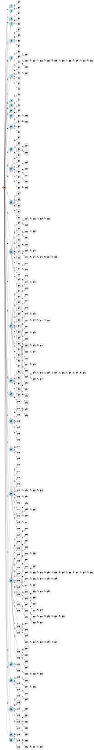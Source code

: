 digraph APTAALF {
__start0 [style = invis, shape = none, label = "", width = 0, height = 0];

rankdir=LR;
size="8,5";

s0 [style="filled", color="black", fillcolor="#ff817b" shape="circle", label="q0"];
s1 [style="rounded,filled", color="black", fillcolor="powderblue" shape="doublecircle", label="q1"];
s2 [style="filled", color="black", fillcolor="powderblue" shape="circle", label="q2"];
s3 [style="rounded,filled", color="black", fillcolor="powderblue" shape="doublecircle", label="q3"];
s4 [style="rounded,filled", color="black", fillcolor="powderblue" shape="doublecircle", label="q4"];
s5 [style="rounded,filled", color="black", fillcolor="powderblue" shape="doublecircle", label="q5"];
s6 [style="rounded,filled", color="black", fillcolor="powderblue" shape="doublecircle", label="q6"];
s7 [style="rounded,filled", color="black", fillcolor="powderblue" shape="doublecircle", label="q7"];
s8 [style="filled", color="black", fillcolor="powderblue" shape="circle", label="q8"];
s9 [style="rounded,filled", color="black", fillcolor="powderblue" shape="doublecircle", label="q9"];
s10 [style="filled", color="black", fillcolor="powderblue" shape="circle", label="q10"];
s11 [style="filled", color="black", fillcolor="powderblue" shape="circle", label="q11"];
s12 [style="filled", color="black", fillcolor="powderblue" shape="circle", label="q12"];
s13 [style="filled", color="black", fillcolor="powderblue" shape="circle", label="q13"];
s14 [style="rounded,filled", color="black", fillcolor="powderblue" shape="doublecircle", label="q14"];
s15 [style="rounded,filled", color="black", fillcolor="powderblue" shape="doublecircle", label="q15"];
s16 [style="rounded,filled", color="black", fillcolor="powderblue" shape="doublecircle", label="q16"];
s17 [style="rounded,filled", color="black", fillcolor="powderblue" shape="doublecircle", label="q17"];
s18 [style="rounded,filled", color="black", fillcolor="powderblue" shape="doublecircle", label="q18"];
s19 [style="rounded,filled", color="black", fillcolor="powderblue" shape="doublecircle", label="q19"];
s20 [style="rounded,filled", color="black", fillcolor="powderblue" shape="doublecircle", label="q20"];
s21 [style="filled", color="black", fillcolor="powderblue" shape="circle", label="q21"];
s22 [style="rounded,filled", color="black", fillcolor="powderblue" shape="doublecircle", label="q22"];
s23 [style="rounded,filled", color="black", fillcolor="powderblue" shape="doublecircle", label="q23"];
s24 [style="filled", color="black", fillcolor="powderblue" shape="circle", label="q24"];
s25 [style="filled", color="black", fillcolor="powderblue" shape="circle", label="q25"];
s26 [style="rounded,filled", color="black", fillcolor="powderblue" shape="doublecircle", label="q26"];
s27 [style="filled", color="black", fillcolor="powderblue" shape="circle", label="q27"];
s28 [style="filled", color="black", fillcolor="powderblue" shape="circle", label="q28"];
s29 [style="filled", color="black", fillcolor="white" shape="circle", label="q29"];
s30 [style="filled", color="black", fillcolor="white" shape="circle", label="q30"];
s31 [style="filled", color="black", fillcolor="white" shape="circle", label="q31"];
s32 [style="filled", color="black", fillcolor="white" shape="circle", label="q32"];
s33 [style="filled", color="black", fillcolor="white" shape="circle", label="q33"];
s34 [style="rounded,filled", color="black", fillcolor="white" shape="doublecircle", label="q34"];
s35 [style="filled", color="black", fillcolor="white" shape="circle", label="q35"];
s36 [style="filled", color="black", fillcolor="white" shape="circle", label="q36"];
s37 [style="filled", color="black", fillcolor="white" shape="circle", label="q37"];
s38 [style="filled", color="black", fillcolor="white" shape="circle", label="q38"];
s39 [style="filled", color="black", fillcolor="white" shape="circle", label="q39"];
s40 [style="filled", color="black", fillcolor="white" shape="circle", label="q40"];
s41 [style="filled", color="black", fillcolor="white" shape="circle", label="q41"];
s42 [style="filled", color="black", fillcolor="white" shape="circle", label="q42"];
s43 [style="filled", color="black", fillcolor="white" shape="circle", label="q43"];
s44 [style="filled", color="black", fillcolor="white" shape="circle", label="q44"];
s45 [style="filled", color="black", fillcolor="white" shape="circle", label="q45"];
s46 [style="filled", color="black", fillcolor="white" shape="circle", label="q46"];
s47 [style="filled", color="black", fillcolor="white" shape="circle", label="q47"];
s48 [style="filled", color="black", fillcolor="white" shape="circle", label="q48"];
s49 [style="filled", color="black", fillcolor="white" shape="circle", label="q49"];
s50 [style="filled", color="black", fillcolor="white" shape="circle", label="q50"];
s51 [style="filled", color="black", fillcolor="white" shape="circle", label="q51"];
s52 [style="filled", color="black", fillcolor="white" shape="circle", label="q52"];
s53 [style="filled", color="black", fillcolor="white" shape="circle", label="q53"];
s54 [style="filled", color="black", fillcolor="white" shape="circle", label="q54"];
s55 [style="rounded,filled", color="black", fillcolor="white" shape="doublecircle", label="q55"];
s56 [style="rounded,filled", color="black", fillcolor="white" shape="doublecircle", label="q56"];
s57 [style="rounded,filled", color="black", fillcolor="white" shape="doublecircle", label="q57"];
s58 [style="filled", color="black", fillcolor="white" shape="circle", label="q58"];
s59 [style="filled", color="black", fillcolor="white" shape="circle", label="q59"];
s60 [style="filled", color="black", fillcolor="white" shape="circle", label="q60"];
s61 [style="filled", color="black", fillcolor="white" shape="circle", label="q61"];
s62 [style="filled", color="black", fillcolor="white" shape="circle", label="q62"];
s63 [style="filled", color="black", fillcolor="white" shape="circle", label="q63"];
s64 [style="rounded,filled", color="black", fillcolor="white" shape="doublecircle", label="q64"];
s65 [style="rounded,filled", color="black", fillcolor="white" shape="doublecircle", label="q65"];
s66 [style="rounded,filled", color="black", fillcolor="white" shape="doublecircle", label="q66"];
s67 [style="rounded,filled", color="black", fillcolor="white" shape="doublecircle", label="q67"];
s68 [style="rounded,filled", color="black", fillcolor="white" shape="doublecircle", label="q68"];
s69 [style="filled", color="black", fillcolor="white" shape="circle", label="q69"];
s70 [style="rounded,filled", color="black", fillcolor="white" shape="doublecircle", label="q70"];
s71 [style="filled", color="black", fillcolor="white" shape="circle", label="q71"];
s72 [style="rounded,filled", color="black", fillcolor="white" shape="doublecircle", label="q72"];
s73 [style="rounded,filled", color="black", fillcolor="white" shape="doublecircle", label="q73"];
s74 [style="rounded,filled", color="black", fillcolor="white" shape="doublecircle", label="q74"];
s75 [style="rounded,filled", color="black", fillcolor="white" shape="doublecircle", label="q75"];
s76 [style="filled", color="black", fillcolor="white" shape="circle", label="q76"];
s77 [style="filled", color="black", fillcolor="white" shape="circle", label="q77"];
s78 [style="filled", color="black", fillcolor="white" shape="circle", label="q78"];
s79 [style="filled", color="black", fillcolor="white" shape="circle", label="q79"];
s80 [style="rounded,filled", color="black", fillcolor="white" shape="doublecircle", label="q80"];
s81 [style="filled", color="black", fillcolor="white" shape="circle", label="q81"];
s82 [style="filled", color="black", fillcolor="white" shape="circle", label="q82"];
s83 [style="rounded,filled", color="black", fillcolor="white" shape="doublecircle", label="q83"];
s84 [style="rounded,filled", color="black", fillcolor="white" shape="doublecircle", label="q84"];
s85 [style="rounded,filled", color="black", fillcolor="white" shape="doublecircle", label="q85"];
s86 [style="rounded,filled", color="black", fillcolor="white" shape="doublecircle", label="q86"];
s87 [style="rounded,filled", color="black", fillcolor="white" shape="doublecircle", label="q87"];
s88 [style="rounded,filled", color="black", fillcolor="white" shape="doublecircle", label="q88"];
s89 [style="rounded,filled", color="black", fillcolor="white" shape="doublecircle", label="q89"];
s90 [style="rounded,filled", color="black", fillcolor="white" shape="doublecircle", label="q90"];
s91 [style="filled", color="black", fillcolor="white" shape="circle", label="q91"];
s92 [style="rounded,filled", color="black", fillcolor="white" shape="doublecircle", label="q92"];
s93 [style="filled", color="black", fillcolor="white" shape="circle", label="q93"];
s94 [style="filled", color="black", fillcolor="white" shape="circle", label="q94"];
s95 [style="rounded,filled", color="black", fillcolor="white" shape="doublecircle", label="q95"];
s96 [style="rounded,filled", color="black", fillcolor="white" shape="doublecircle", label="q96"];
s97 [style="filled", color="black", fillcolor="white" shape="circle", label="q97"];
s98 [style="rounded,filled", color="black", fillcolor="white" shape="doublecircle", label="q98"];
s99 [style="rounded,filled", color="black", fillcolor="white" shape="doublecircle", label="q99"];
s100 [style="rounded,filled", color="black", fillcolor="white" shape="doublecircle", label="q100"];
s101 [style="rounded,filled", color="black", fillcolor="white" shape="doublecircle", label="q101"];
s102 [style="filled", color="black", fillcolor="white" shape="circle", label="q102"];
s103 [style="filled", color="black", fillcolor="white" shape="circle", label="q103"];
s104 [style="filled", color="black", fillcolor="white" shape="circle", label="q104"];
s105 [style="filled", color="black", fillcolor="white" shape="circle", label="q105"];
s106 [style="filled", color="black", fillcolor="white" shape="circle", label="q106"];
s107 [style="filled", color="black", fillcolor="white" shape="circle", label="q107"];
s108 [style="filled", color="black", fillcolor="white" shape="circle", label="q108"];
s109 [style="filled", color="black", fillcolor="white" shape="circle", label="q109"];
s110 [style="filled", color="black", fillcolor="white" shape="circle", label="q110"];
s111 [style="filled", color="black", fillcolor="white" shape="circle", label="q111"];
s112 [style="filled", color="black", fillcolor="white" shape="circle", label="q112"];
s113 [style="rounded,filled", color="black", fillcolor="white" shape="doublecircle", label="q113"];
s114 [style="filled", color="black", fillcolor="white" shape="circle", label="q114"];
s115 [style="filled", color="black", fillcolor="white" shape="circle", label="q115"];
s116 [style="filled", color="black", fillcolor="white" shape="circle", label="q116"];
s117 [style="filled", color="black", fillcolor="white" shape="circle", label="q117"];
s118 [style="rounded,filled", color="black", fillcolor="white" shape="doublecircle", label="q118"];
s119 [style="filled", color="black", fillcolor="white" shape="circle", label="q119"];
s120 [style="filled", color="black", fillcolor="white" shape="circle", label="q120"];
s121 [style="rounded,filled", color="black", fillcolor="white" shape="doublecircle", label="q121"];
s122 [style="filled", color="black", fillcolor="white" shape="circle", label="q122"];
s123 [style="rounded,filled", color="black", fillcolor="white" shape="doublecircle", label="q123"];
s124 [style="filled", color="black", fillcolor="white" shape="circle", label="q124"];
s125 [style="filled", color="black", fillcolor="white" shape="circle", label="q125"];
s126 [style="filled", color="black", fillcolor="white" shape="circle", label="q126"];
s127 [style="rounded,filled", color="black", fillcolor="white" shape="doublecircle", label="q127"];
s128 [style="rounded,filled", color="black", fillcolor="white" shape="doublecircle", label="q128"];
s129 [style="rounded,filled", color="black", fillcolor="white" shape="doublecircle", label="q129"];
s130 [style="rounded,filled", color="black", fillcolor="white" shape="doublecircle", label="q130"];
s131 [style="filled", color="black", fillcolor="white" shape="circle", label="q131"];
s132 [style="filled", color="black", fillcolor="white" shape="circle", label="q132"];
s133 [style="rounded,filled", color="black", fillcolor="white" shape="doublecircle", label="q133"];
s134 [style="filled", color="black", fillcolor="white" shape="circle", label="q134"];
s135 [style="filled", color="black", fillcolor="white" shape="circle", label="q135"];
s136 [style="filled", color="black", fillcolor="white" shape="circle", label="q136"];
s137 [style="filled", color="black", fillcolor="white" shape="circle", label="q137"];
s138 [style="filled", color="black", fillcolor="white" shape="circle", label="q138"];
s139 [style="filled", color="black", fillcolor="white" shape="circle", label="q139"];
s140 [style="filled", color="black", fillcolor="white" shape="circle", label="q140"];
s141 [style="filled", color="black", fillcolor="white" shape="circle", label="q141"];
s142 [style="filled", color="black", fillcolor="white" shape="circle", label="q142"];
s143 [style="rounded,filled", color="black", fillcolor="white" shape="doublecircle", label="q143"];
s144 [style="filled", color="black", fillcolor="white" shape="circle", label="q144"];
s145 [style="filled", color="black", fillcolor="white" shape="circle", label="q145"];
s146 [style="rounded,filled", color="black", fillcolor="white" shape="doublecircle", label="q146"];
s147 [style="filled", color="black", fillcolor="white" shape="circle", label="q147"];
s148 [style="filled", color="black", fillcolor="white" shape="circle", label="q148"];
s149 [style="filled", color="black", fillcolor="white" shape="circle", label="q149"];
s150 [style="filled", color="black", fillcolor="white" shape="circle", label="q150"];
s151 [style="filled", color="black", fillcolor="white" shape="circle", label="q151"];
s152 [style="filled", color="black", fillcolor="white" shape="circle", label="q152"];
s153 [style="filled", color="black", fillcolor="white" shape="circle", label="q153"];
s154 [style="filled", color="black", fillcolor="white" shape="circle", label="q154"];
s155 [style="filled", color="black", fillcolor="white" shape="circle", label="q155"];
s156 [style="filled", color="black", fillcolor="white" shape="circle", label="q156"];
s157 [style="rounded,filled", color="black", fillcolor="white" shape="doublecircle", label="q157"];
s158 [style="rounded,filled", color="black", fillcolor="white" shape="doublecircle", label="q158"];
s159 [style="filled", color="black", fillcolor="white" shape="circle", label="q159"];
s160 [style="filled", color="black", fillcolor="white" shape="circle", label="q160"];
s161 [style="filled", color="black", fillcolor="white" shape="circle", label="q161"];
s162 [style="filled", color="black", fillcolor="white" shape="circle", label="q162"];
s163 [style="filled", color="black", fillcolor="white" shape="circle", label="q163"];
s164 [style="filled", color="black", fillcolor="white" shape="circle", label="q164"];
s165 [style="filled", color="black", fillcolor="white" shape="circle", label="q165"];
s166 [style="filled", color="black", fillcolor="white" shape="circle", label="q166"];
s167 [style="filled", color="black", fillcolor="white" shape="circle", label="q167"];
s168 [style="rounded,filled", color="black", fillcolor="white" shape="doublecircle", label="q168"];
s169 [style="filled", color="black", fillcolor="white" shape="circle", label="q169"];
s170 [style="filled", color="black", fillcolor="white" shape="circle", label="q170"];
s171 [style="filled", color="black", fillcolor="white" shape="circle", label="q171"];
s172 [style="filled", color="black", fillcolor="white" shape="circle", label="q172"];
s173 [style="filled", color="black", fillcolor="white" shape="circle", label="q173"];
s174 [style="filled", color="black", fillcolor="white" shape="circle", label="q174"];
s175 [style="filled", color="black", fillcolor="white" shape="circle", label="q175"];
s176 [style="filled", color="black", fillcolor="white" shape="circle", label="q176"];
s177 [style="filled", color="black", fillcolor="white" shape="circle", label="q177"];
s178 [style="rounded,filled", color="black", fillcolor="white" shape="doublecircle", label="q178"];
s179 [style="filled", color="black", fillcolor="white" shape="circle", label="q179"];
s180 [style="filled", color="black", fillcolor="white" shape="circle", label="q180"];
s181 [style="filled", color="black", fillcolor="white" shape="circle", label="q181"];
s182 [style="filled", color="black", fillcolor="white" shape="circle", label="q182"];
s183 [style="filled", color="black", fillcolor="white" shape="circle", label="q183"];
s184 [style="rounded,filled", color="black", fillcolor="white" shape="doublecircle", label="q184"];
s185 [style="filled", color="black", fillcolor="white" shape="circle", label="q185"];
s186 [style="filled", color="black", fillcolor="white" shape="circle", label="q186"];
s187 [style="filled", color="black", fillcolor="white" shape="circle", label="q187"];
s188 [style="filled", color="black", fillcolor="white" shape="circle", label="q188"];
s189 [style="filled", color="black", fillcolor="white" shape="circle", label="q189"];
s190 [style="filled", color="black", fillcolor="white" shape="circle", label="q190"];
s191 [style="filled", color="black", fillcolor="white" shape="circle", label="q191"];
s192 [style="rounded,filled", color="black", fillcolor="white" shape="doublecircle", label="q192"];
s193 [style="rounded,filled", color="black", fillcolor="white" shape="doublecircle", label="q193"];
s194 [style="filled", color="black", fillcolor="white" shape="circle", label="q194"];
s195 [style="filled", color="black", fillcolor="white" shape="circle", label="q195"];
s196 [style="filled", color="black", fillcolor="white" shape="circle", label="q196"];
s197 [style="filled", color="black", fillcolor="white" shape="circle", label="q197"];
s198 [style="filled", color="black", fillcolor="white" shape="circle", label="q198"];
s199 [style="filled", color="black", fillcolor="white" shape="circle", label="q199"];
s200 [style="filled", color="black", fillcolor="white" shape="circle", label="q200"];
s201 [style="filled", color="black", fillcolor="white" shape="circle", label="q201"];
s202 [style="filled", color="black", fillcolor="white" shape="circle", label="q202"];
s203 [style="filled", color="black", fillcolor="white" shape="circle", label="q203"];
s204 [style="filled", color="black", fillcolor="white" shape="circle", label="q204"];
s205 [style="filled", color="black", fillcolor="white" shape="circle", label="q205"];
s206 [style="filled", color="black", fillcolor="white" shape="circle", label="q206"];
s207 [style="filled", color="black", fillcolor="white" shape="circle", label="q207"];
s208 [style="rounded,filled", color="black", fillcolor="white" shape="doublecircle", label="q208"];
s209 [style="filled", color="black", fillcolor="white" shape="circle", label="q209"];
s210 [style="filled", color="black", fillcolor="white" shape="circle", label="q210"];
s211 [style="filled", color="black", fillcolor="white" shape="circle", label="q211"];
s212 [style="rounded,filled", color="black", fillcolor="white" shape="doublecircle", label="q212"];
s213 [style="filled", color="black", fillcolor="white" shape="circle", label="q213"];
s214 [style="filled", color="black", fillcolor="white" shape="circle", label="q214"];
s215 [style="filled", color="black", fillcolor="white" shape="circle", label="q215"];
s216 [style="filled", color="black", fillcolor="white" shape="circle", label="q216"];
s217 [style="filled", color="black", fillcolor="white" shape="circle", label="q217"];
s218 [style="filled", color="black", fillcolor="white" shape="circle", label="q218"];
s219 [style="filled", color="black", fillcolor="white" shape="circle", label="q219"];
s220 [style="filled", color="black", fillcolor="white" shape="circle", label="q220"];
s221 [style="rounded,filled", color="black", fillcolor="white" shape="doublecircle", label="q221"];
s222 [style="filled", color="black", fillcolor="white" shape="circle", label="q222"];
s223 [style="filled", color="black", fillcolor="white" shape="circle", label="q223"];
s224 [style="filled", color="black", fillcolor="white" shape="circle", label="q224"];
s225 [style="filled", color="black", fillcolor="white" shape="circle", label="q225"];
s226 [style="rounded,filled", color="black", fillcolor="white" shape="doublecircle", label="q226"];
s227 [style="filled", color="black", fillcolor="white" shape="circle", label="q227"];
s228 [style="filled", color="black", fillcolor="white" shape="circle", label="q228"];
s229 [style="filled", color="black", fillcolor="white" shape="circle", label="q229"];
s230 [style="filled", color="black", fillcolor="white" shape="circle", label="q230"];
s231 [style="rounded,filled", color="black", fillcolor="white" shape="doublecircle", label="q231"];
s232 [style="filled", color="black", fillcolor="white" shape="circle", label="q232"];
s233 [style="filled", color="black", fillcolor="white" shape="circle", label="q233"];
s234 [style="filled", color="black", fillcolor="white" shape="circle", label="q234"];
s235 [style="filled", color="black", fillcolor="white" shape="circle", label="q235"];
s236 [style="filled", color="black", fillcolor="white" shape="circle", label="q236"];
s237 [style="filled", color="black", fillcolor="white" shape="circle", label="q237"];
s238 [style="filled", color="black", fillcolor="white" shape="circle", label="q238"];
s239 [style="filled", color="black", fillcolor="white" shape="circle", label="q239"];
s240 [style="filled", color="black", fillcolor="white" shape="circle", label="q240"];
s241 [style="filled", color="black", fillcolor="white" shape="circle", label="q241"];
s242 [style="filled", color="black", fillcolor="white" shape="circle", label="q242"];
s243 [style="filled", color="black", fillcolor="white" shape="circle", label="q243"];
s244 [style="filled", color="black", fillcolor="white" shape="circle", label="q244"];
s245 [style="filled", color="black", fillcolor="white" shape="circle", label="q245"];
s246 [style="filled", color="black", fillcolor="white" shape="circle", label="q246"];
s247 [style="filled", color="black", fillcolor="white" shape="circle", label="q247"];
s248 [style="filled", color="black", fillcolor="white" shape="circle", label="q248"];
s249 [style="filled", color="black", fillcolor="white" shape="circle", label="q249"];
s250 [style="filled", color="black", fillcolor="white" shape="circle", label="q250"];
s251 [style="filled", color="black", fillcolor="white" shape="circle", label="q251"];
s252 [style="filled", color="black", fillcolor="white" shape="circle", label="q252"];
s253 [style="filled", color="black", fillcolor="white" shape="circle", label="q253"];
s254 [style="filled", color="black", fillcolor="white" shape="circle", label="q254"];
s255 [style="filled", color="black", fillcolor="white" shape="circle", label="q255"];
s256 [style="filled", color="black", fillcolor="white" shape="circle", label="q256"];
s257 [style="filled", color="black", fillcolor="white" shape="circle", label="q257"];
s258 [style="filled", color="black", fillcolor="white" shape="circle", label="q258"];
s259 [style="filled", color="black", fillcolor="white" shape="circle", label="q259"];
s260 [style="filled", color="black", fillcolor="white" shape="circle", label="q260"];
s261 [style="filled", color="black", fillcolor="white" shape="circle", label="q261"];
s262 [style="filled", color="black", fillcolor="white" shape="circle", label="q262"];
s263 [style="filled", color="black", fillcolor="white" shape="circle", label="q263"];
s264 [style="filled", color="black", fillcolor="white" shape="circle", label="q264"];
s265 [style="filled", color="black", fillcolor="white" shape="circle", label="q265"];
s266 [style="filled", color="black", fillcolor="white" shape="circle", label="q266"];
s267 [style="filled", color="black", fillcolor="white" shape="circle", label="q267"];
s268 [style="filled", color="black", fillcolor="white" shape="circle", label="q268"];
s269 [style="filled", color="black", fillcolor="white" shape="circle", label="q269"];
s270 [style="filled", color="black", fillcolor="white" shape="circle", label="q270"];
s271 [style="filled", color="black", fillcolor="white" shape="circle", label="q271"];
s272 [style="filled", color="black", fillcolor="white" shape="circle", label="q272"];
s273 [style="filled", color="black", fillcolor="white" shape="circle", label="q273"];
s274 [style="filled", color="black", fillcolor="white" shape="circle", label="q274"];
s275 [style="filled", color="black", fillcolor="white" shape="circle", label="q275"];
s276 [style="filled", color="black", fillcolor="white" shape="circle", label="q276"];
s277 [style="filled", color="black", fillcolor="white" shape="circle", label="q277"];
s278 [style="filled", color="black", fillcolor="white" shape="circle", label="q278"];
s279 [style="filled", color="black", fillcolor="white" shape="circle", label="q279"];
s280 [style="filled", color="black", fillcolor="white" shape="circle", label="q280"];
s281 [style="filled", color="black", fillcolor="white" shape="circle", label="q281"];
s282 [style="filled", color="black", fillcolor="white" shape="circle", label="q282"];
s283 [style="filled", color="black", fillcolor="white" shape="circle", label="q283"];
s284 [style="filled", color="black", fillcolor="white" shape="circle", label="q284"];
s285 [style="filled", color="black", fillcolor="white" shape="circle", label="q285"];
s286 [style="filled", color="black", fillcolor="white" shape="circle", label="q286"];
s287 [style="filled", color="black", fillcolor="white" shape="circle", label="q287"];
s288 [style="filled", color="black", fillcolor="white" shape="circle", label="q288"];
s289 [style="filled", color="black", fillcolor="white" shape="circle", label="q289"];
s290 [style="filled", color="black", fillcolor="white" shape="circle", label="q290"];
s291 [style="filled", color="black", fillcolor="white" shape="circle", label="q291"];
s292 [style="filled", color="black", fillcolor="white" shape="circle", label="q292"];
s293 [style="filled", color="black", fillcolor="white" shape="circle", label="q293"];
s294 [style="filled", color="black", fillcolor="white" shape="circle", label="q294"];
s295 [style="filled", color="black", fillcolor="white" shape="circle", label="q295"];
s296 [style="filled", color="black", fillcolor="white" shape="circle", label="q296"];
s297 [style="filled", color="black", fillcolor="white" shape="circle", label="q297"];
s298 [style="filled", color="black", fillcolor="white" shape="circle", label="q298"];
s299 [style="filled", color="black", fillcolor="white" shape="circle", label="q299"];
s300 [style="filled", color="black", fillcolor="white" shape="circle", label="q300"];
s301 [style="filled", color="black", fillcolor="white" shape="circle", label="q301"];
s302 [style="filled", color="black", fillcolor="white" shape="circle", label="q302"];
s303 [style="filled", color="black", fillcolor="white" shape="circle", label="q303"];
s304 [style="filled", color="black", fillcolor="white" shape="circle", label="q304"];
s305 [style="filled", color="black", fillcolor="white" shape="circle", label="q305"];
s306 [style="filled", color="black", fillcolor="white" shape="circle", label="q306"];
s307 [style="filled", color="black", fillcolor="white" shape="circle", label="q307"];
s308 [style="filled", color="black", fillcolor="white" shape="circle", label="q308"];
s309 [style="filled", color="black", fillcolor="white" shape="circle", label="q309"];
s310 [style="filled", color="black", fillcolor="white" shape="circle", label="q310"];
s311 [style="filled", color="black", fillcolor="white" shape="circle", label="q311"];
s312 [style="filled", color="black", fillcolor="white" shape="circle", label="q312"];
s313 [style="filled", color="black", fillcolor="white" shape="circle", label="q313"];
s314 [style="filled", color="black", fillcolor="white" shape="circle", label="q314"];
s315 [style="filled", color="black", fillcolor="white" shape="circle", label="q315"];
s316 [style="filled", color="black", fillcolor="white" shape="circle", label="q316"];
subgraph cluster_main { 
	graph [pad=".75", ranksep="0.15", nodesep="0.15"];
	 style=invis; 
	__start0 -> s0 [penwidth=2];
}
s0 -> s1 [label="0"];
s0 -> s2 [label="1"];
s0 -> s3 [label="2"];
s0 -> s4 [label="4"];
s0 -> s5 [label="5"];
s0 -> s6 [label="6"];
s0 -> s7 [label="7"];
s0 -> s8 [label="9"];
s0 -> s9 [label="b"];
s0 -> s10 [label="d"];
s0 -> s11 [label="e"];
s0 -> s12 [label="f"];
s0 -> s13 [label="g"];
s0 -> s14 [label="h"];
s0 -> s15 [label="j"];
s0 -> s16 [label="k"];
s0 -> s17 [label="m"];
s0 -> s18 [label="n"];
s0 -> s19 [label="p"];
s0 -> s20 [label="q"];
s0 -> s21 [label="r"];
s0 -> s22 [label="s"];
s0 -> s23 [label="t"];
s0 -> s24 [label="u"];
s0 -> s25 [label="v"];
s0 -> s26 [label="w"];
s0 -> s27 [label="x"];
s0 -> s28 [label="y"];
s2 -> s29 [label="5"];
s2 -> s30 [label="6"];
s4 -> s31 [label="7"];
s4 -> s32 [label="m"];
s4 -> s33 [label="v"];
s5 -> s34 [label="3"];
s5 -> s35 [label="m"];
s5 -> s36 [label="s"];
s5 -> s37 [label="t"];
s6 -> s38 [label="w"];
s7 -> s39 [label="1"];
s7 -> s40 [label="k"];
s7 -> s41 [label="m"];
s7 -> s42 [label="q"];
s7 -> s43 [label="s"];
s7 -> s44 [label="t"];
s7 -> s45 [label="v"];
s10 -> s46 [label="9"];
s11 -> s47 [label="f"];
s11 -> s48 [label="h"];
s11 -> s49 [label="m"];
s12 -> s50 [label="5"];
s12 -> s51 [label="7"];
s12 -> s52 [label="m"];
s12 -> s53 [label="t"];
s13 -> s54 [label="m"];
s14 -> s55 [label="k"];
s14 -> s56 [label="m"];
s14 -> s57 [label="n"];
s14 -> s58 [label="r"];
s14 -> s59 [label="s"];
s14 -> s60 [label="t"];
s14 -> s61 [label="v"];
s14 -> s62 [label="w"];
s14 -> s63 [label="x"];
s15 -> s64 [label="4"];
s15 -> s65 [label="h"];
s15 -> s66 [label="k"];
s15 -> s67 [label="m"];
s15 -> s68 [label="n"];
s16 -> s69 [label="4"];
s16 -> s70 [label="5"];
s16 -> s71 [label="7"];
s16 -> s72 [label="h"];
s16 -> s73 [label="j"];
s16 -> s74 [label="m"];
s16 -> s75 [label="p"];
s16 -> s76 [label="q"];
s16 -> s77 [label="s"];
s16 -> s78 [label="t"];
s16 -> s79 [label="v"];
s16 -> s80 [label="w"];
s17 -> s81 [label="5"];
s17 -> s82 [label="7"];
s17 -> s83 [label="h"];
s17 -> s84 [label="j"];
s17 -> s85 [label="k"];
s17 -> s86 [label="n"];
s17 -> s87 [label="p"];
s17 -> s88 [label="q"];
s17 -> s89 [label="s"];
s17 -> s90 [label="t"];
s17 -> s91 [label="v"];
s17 -> s92 [label="w"];
s17 -> s93 [label="x"];
s17 -> s94 [label="z"];
s18 -> s95 [label="7"];
s18 -> s96 [label="h"];
s18 -> s97 [label="k"];
s18 -> s98 [label="m"];
s18 -> s99 [label="t"];
s19 -> s100 [label="m"];
s20 -> s101 [label="m"];
s20 -> s102 [label="r"];
s20 -> s103 [label="s"];
s20 -> s104 [label="t"];
s20 -> s105 [label="w"];
s20 -> s106 [label="x"];
s21 -> s107 [label="m"];
s21 -> s108 [label="s"];
s21 -> s109 [label="t"];
s22 -> s110 [label="5"];
s22 -> s111 [label="7"];
s22 -> s112 [label="h"];
s22 -> s113 [label="j"];
s22 -> s114 [label="k"];
s22 -> s115 [label="m"];
s22 -> s116 [label="q"];
s22 -> s117 [label="r"];
s22 -> s118 [label="t"];
s22 -> s119 [label="v"];
s22 -> s120 [label="x"];
s23 -> s121 [label="0"];
s23 -> s122 [label="5"];
s23 -> s123 [label="7"];
s23 -> s124 [label="e"];
s23 -> s125 [label="f"];
s23 -> s126 [label="g"];
s23 -> s127 [label="h"];
s23 -> s128 [label="j"];
s23 -> s129 [label="k"];
s23 -> s130 [label="m"];
s23 -> s131 [label="q"];
s23 -> s132 [label="r"];
s23 -> s133 [label="s"];
s23 -> s134 [label="v"];
s23 -> s135 [label="w"];
s23 -> s136 [label="x"];
s24 -> s137 [label="t"];
s24 -> s138 [label="v"];
s25 -> s139 [label="k"];
s25 -> s140 [label="m"];
s25 -> s141 [label="z"];
s26 -> s142 [label="k"];
s26 -> s143 [label="m"];
s26 -> s144 [label="r"];
s26 -> s145 [label="s"];
s26 -> s146 [label="t"];
s26 -> s147 [label="x"];
s27 -> s148 [label="m"];
s27 -> s149 [label="t"];
s27 -> s150 [label="w"];
s39 -> s151 [label="4"];
s40 -> s152 [label="7"];
s40 -> s153 [label="m"];
s42 -> s154 [label="t"];
s50 -> s155 [label="t"];
s51 -> s156 [label="m"];
s56 -> s157 [label="0"];
s56 -> s158 [label="n"];
s59 -> s159 [label="t"];
s60 -> s160 [label="m"];
s60 -> s161 [label="w"];
s61 -> s162 [label="7"];
s63 -> s163 [label="m"];
s69 -> s164 [label="7"];
s69 -> s165 [label="f"];
s71 -> s166 [label="k"];
s71 -> s167 [label="w"];
s73 -> s168 [label="m"];
s74 -> s169 [label="j"];
s74 -> s170 [label="k"];
s77 -> s171 [label="t"];
s77 -> s172 [label="w"];
s81 -> s173 [label="m"];
s82 -> s174 [label="k"];
s83 -> s175 [label="5"];
s85 -> s176 [label="t"];
s85 -> s177 [label="v"];
s88 -> s178 [label="m"];
s89 -> s179 [label="h"];
s89 -> s180 [label="m"];
s89 -> s181 [label="t"];
s90 -> s182 [label="f"];
s90 -> s183 [label="j"];
s90 -> s184 [label="k"];
s90 -> s185 [label="m"];
s90 -> s186 [label="r"];
s90 -> s187 [label="s"];
s90 -> s188 [label="v"];
s90 -> s189 [label="w"];
s90 -> s190 [label="z"];
s93 -> s191 [label="m"];
s96 -> s192 [label="t"];
s97 -> s193 [label="m"];
s101 -> s194 [label="q"];
s101 -> s195 [label="t"];
s114 -> s196 [label="s"];
s115 -> s197 [label="w"];
s118 -> s198 [label="m"];
s118 -> s199 [label="s"];
s118 -> s200 [label="w"];
s119 -> s201 [label="f"];
s123 -> s202 [label="m"];
s124 -> s203 [label="c"];
s125 -> s204 [label="m"];
s125 -> s205 [label="t"];
s126 -> s206 [label="m"];
s129 -> s207 [label="5"];
s129 -> s208 [label="j"];
s129 -> s209 [label="m"];
s129 -> s210 [label="s"];
s129 -> s211 [label="t"];
s130 -> s212 [label="h"];
s130 -> s213 [label="t"];
s130 -> s214 [label="w"];
s131 -> s215 [label="h"];
s131 -> s216 [label="r"];
s133 -> s217 [label="5"];
s133 -> s218 [label="7"];
s133 -> s219 [label="h"];
s133 -> s220 [label="t"];
s135 -> s221 [label="q"];
s135 -> s222 [label="s"];
s135 -> s223 [label="t"];
s135 -> s224 [label="x"];
s138 -> s225 [label="t"];
s139 -> s226 [label="j"];
s140 -> s227 [label="t"];
s141 -> s228 [label="w"];
s142 -> s229 [label="t"];
s145 -> s230 [label="t"];
s146 -> s231 [label="m"];
s146 -> s232 [label="s"];
s146 -> s233 [label="w"];
s147 -> s234 [label="t"];
s149 -> s235 [label="m"];
s149 -> s236 [label="w"];
s152 -> s237 [label="k"];
s164 -> s238 [label="k"];
s166 -> s239 [label="7"];
s169 -> s240 [label="k"];
s170 -> s241 [label="m"];
s174 -> s242 [label="7"];
s179 -> s243 [label="f"];
s180 -> s244 [label="t"];
s182 -> s245 [label="t"];
s184 -> s246 [label="h"];
s185 -> s247 [label="t"];
s187 -> s248 [label="k"];
s189 -> s249 [label="s"];
s189 -> s250 [label="t"];
s196 -> s251 [label="k"];
s199 -> s252 [label="t"];
s206 -> s253 [label="u"];
s209 -> s254 [label="k"];
s209 -> s255 [label="s"];
s210 -> s256 [label="k"];
s211 -> s257 [label="k"];
s213 -> s258 [label="m"];
s213 -> s259 [label="s"];
s213 -> s260 [label="x"];
s214 -> s261 [label="x"];
s215 -> s262 [label="5"];
s216 -> s263 [label="q"];
s220 -> s264 [label="s"];
s225 -> s265 [label="w"];
s227 -> s266 [label="k"];
s236 -> s267 [label="m"];
s237 -> s268 [label="7"];
s238 -> s269 [label="7"];
s241 -> s270 [label="k"];
s244 -> s271 [label="s"];
s246 -> s272 [label="q"];
s249 -> s273 [label="t"];
s250 -> s274 [label="s"];
s251 -> s275 [label="m"];
s255 -> s276 [label="k"];
s256 -> s277 [label="t"];
s258 -> s278 [label="t"];
s261 -> s279 [label="m"];
s262 -> s280 [label="h"];
s263 -> s281 [label="m"];
s264 -> s282 [label="t"];
s265 -> s283 [label="x"];
s267 -> s284 [label="t"];
s268 -> s285 [label="k"];
s269 -> s286 [label="k"];
s270 -> s287 [label="m"];
s271 -> s288 [label="t"];
s273 -> s289 [label="s"];
s276 -> s290 [label="m"];
s277 -> s291 [label="w"];
s278 -> s292 [label="k"];
s280 -> s293 [label="m"];
s282 -> s294 [label="s"];
s285 -> s295 [label="m"];
s287 -> s296 [label="k"];
s289 -> s297 [label="t"];
s290 -> s298 [label="s"];
s291 -> s299 [label="x"];
s293 -> s300 [label="w"];
s294 -> s301 [label="t"];
s295 -> s302 [label="v"];
s297 -> s303 [label="s"];
s298 -> s304 [label="m"];
s300 -> s305 [label="m"];
s302 -> s306 [label="7"];
s303 -> s307 [label="t"];
s304 -> s308 [label="s"];
s306 -> s309 [label="k"];
s307 -> s310 [label="s"];
s308 -> s311 [label="k"];
s309 -> s312 [label="7"];
s310 -> s313 [label="m"];
s311 -> s314 [label="s"];
s312 -> s315 [label="m"];
s314 -> s316 [label="k"];

}